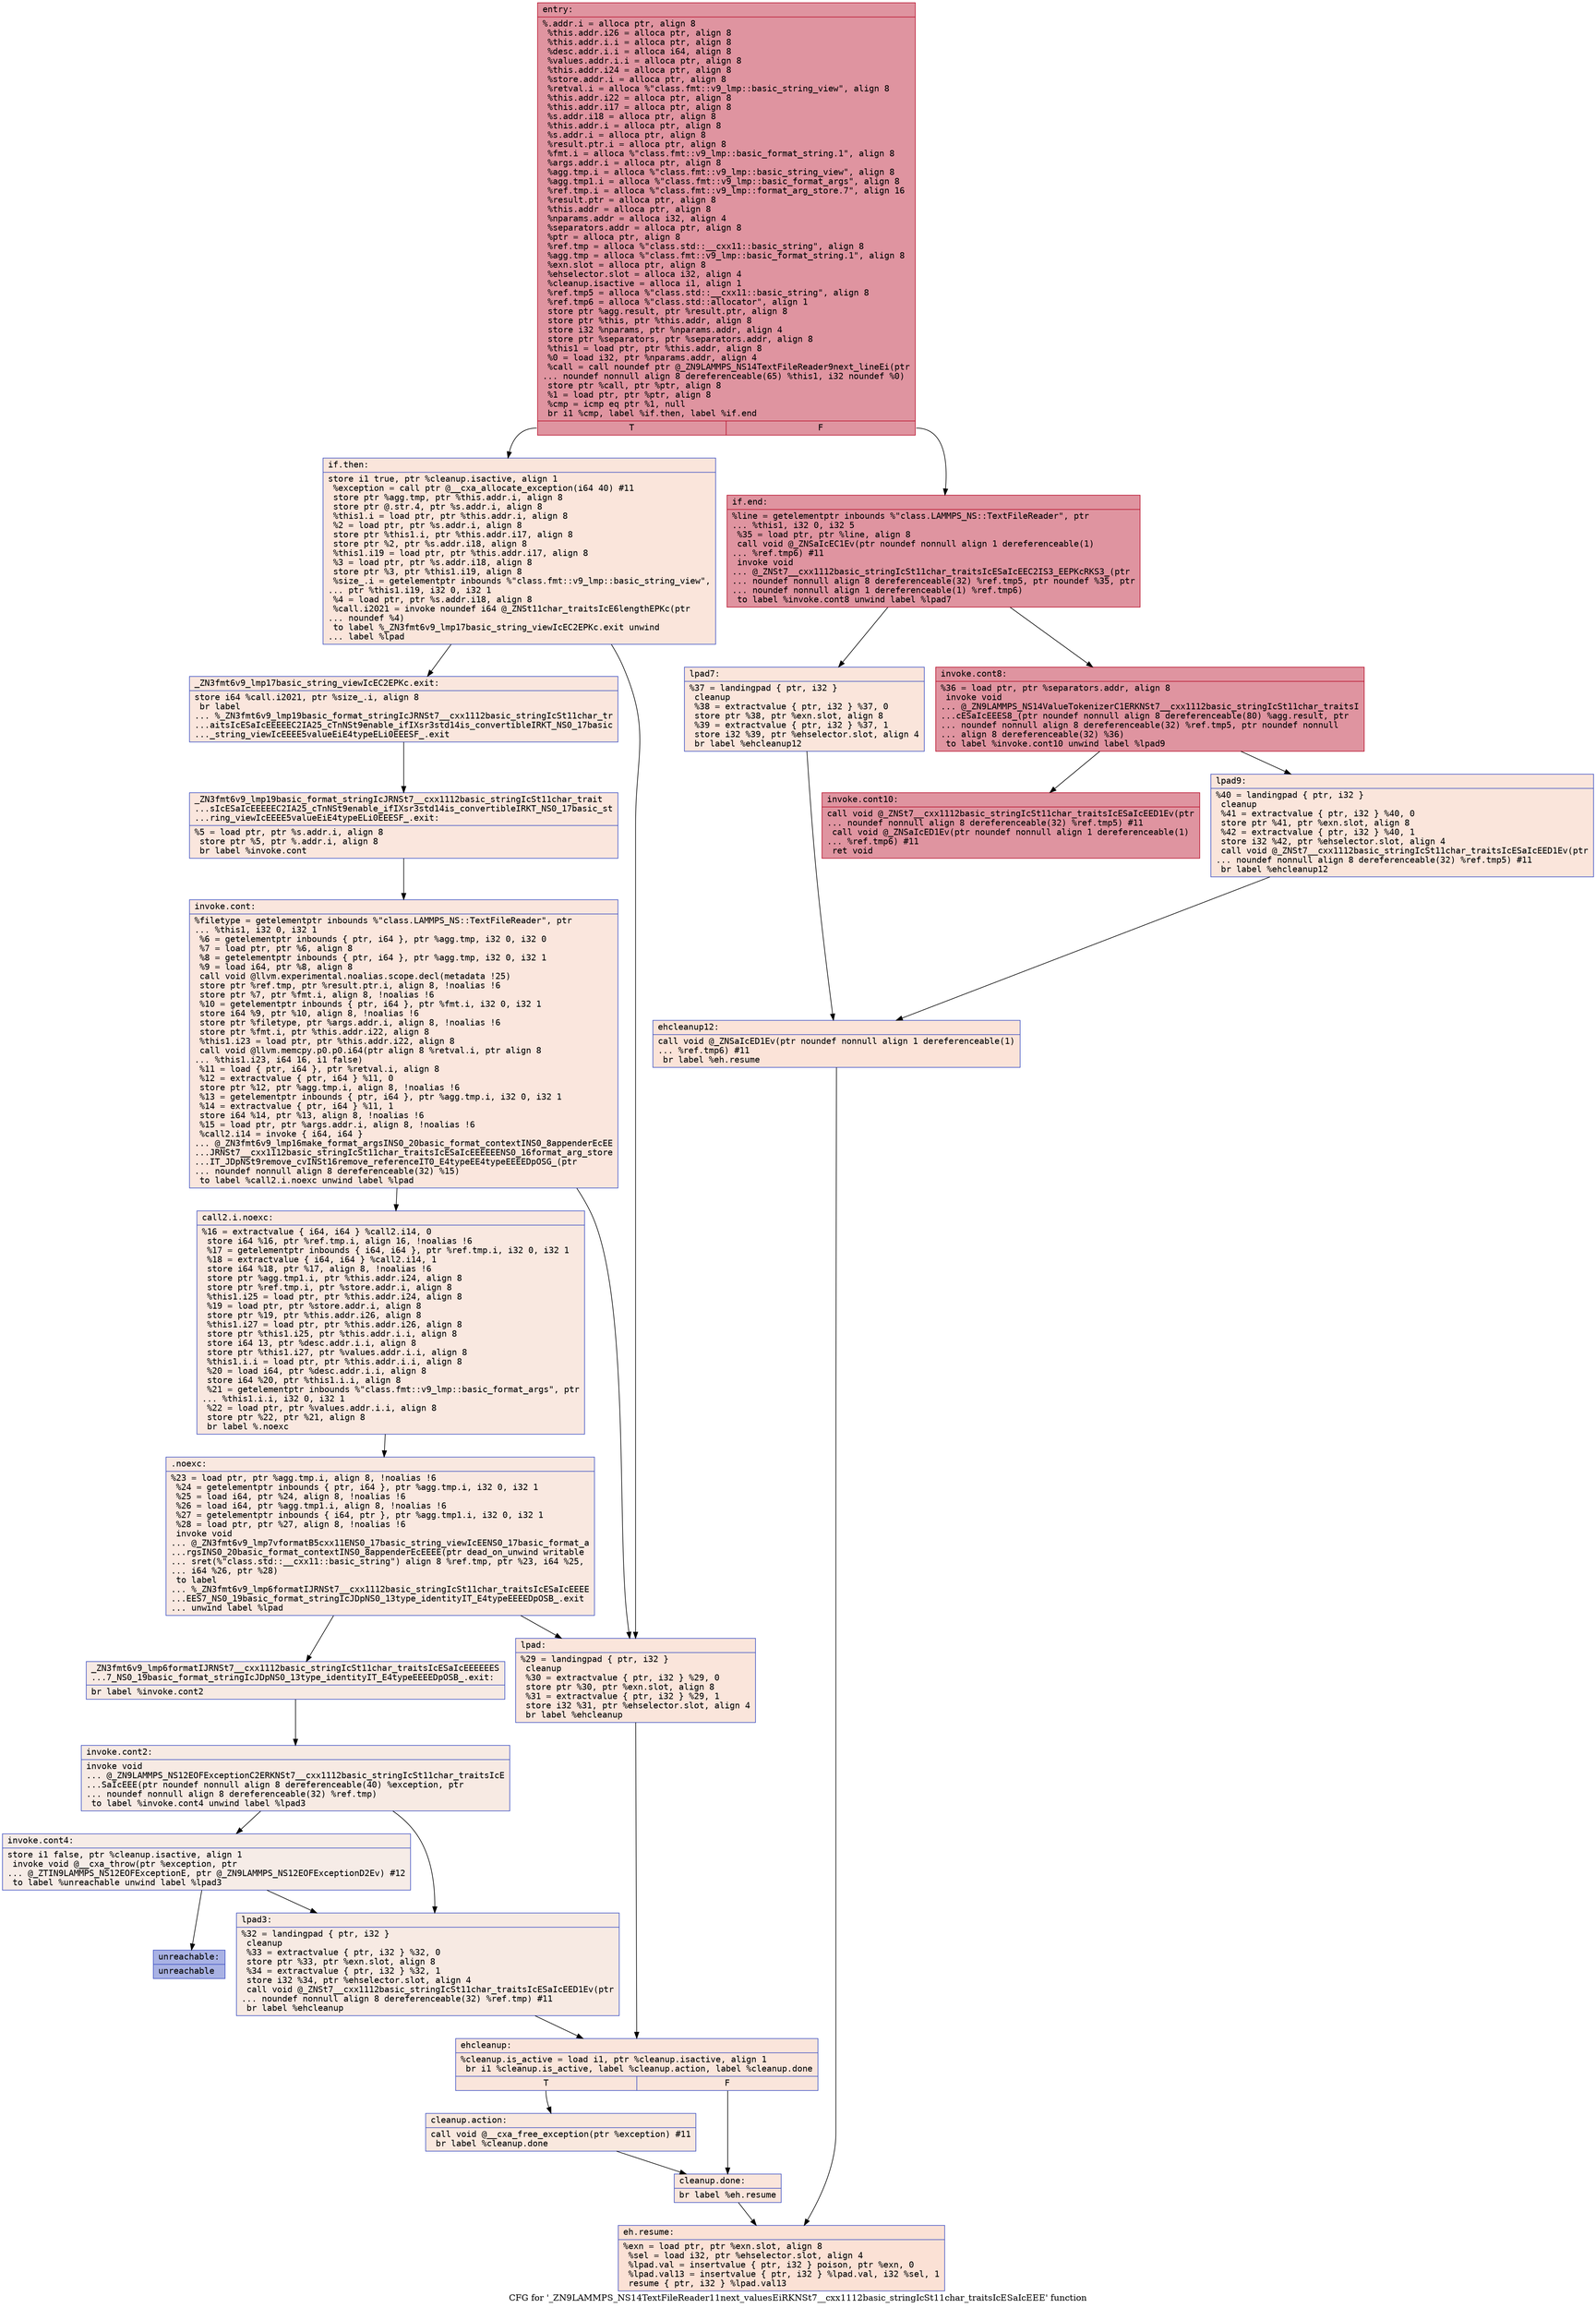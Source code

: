 digraph "CFG for '_ZN9LAMMPS_NS14TextFileReader11next_valuesEiRKNSt7__cxx1112basic_stringIcSt11char_traitsIcESaIcEEE' function" {
	label="CFG for '_ZN9LAMMPS_NS14TextFileReader11next_valuesEiRKNSt7__cxx1112basic_stringIcSt11char_traitsIcESaIcEEE' function";

	Node0x557f5f6c4500 [shape=record,color="#b70d28ff", style=filled, fillcolor="#b70d2870" fontname="Courier",label="{entry:\l|  %.addr.i = alloca ptr, align 8\l  %this.addr.i26 = alloca ptr, align 8\l  %this.addr.i.i = alloca ptr, align 8\l  %desc.addr.i.i = alloca i64, align 8\l  %values.addr.i.i = alloca ptr, align 8\l  %this.addr.i24 = alloca ptr, align 8\l  %store.addr.i = alloca ptr, align 8\l  %retval.i = alloca %\"class.fmt::v9_lmp::basic_string_view\", align 8\l  %this.addr.i22 = alloca ptr, align 8\l  %this.addr.i17 = alloca ptr, align 8\l  %s.addr.i18 = alloca ptr, align 8\l  %this.addr.i = alloca ptr, align 8\l  %s.addr.i = alloca ptr, align 8\l  %result.ptr.i = alloca ptr, align 8\l  %fmt.i = alloca %\"class.fmt::v9_lmp::basic_format_string.1\", align 8\l  %args.addr.i = alloca ptr, align 8\l  %agg.tmp.i = alloca %\"class.fmt::v9_lmp::basic_string_view\", align 8\l  %agg.tmp1.i = alloca %\"class.fmt::v9_lmp::basic_format_args\", align 8\l  %ref.tmp.i = alloca %\"class.fmt::v9_lmp::format_arg_store.7\", align 16\l  %result.ptr = alloca ptr, align 8\l  %this.addr = alloca ptr, align 8\l  %nparams.addr = alloca i32, align 4\l  %separators.addr = alloca ptr, align 8\l  %ptr = alloca ptr, align 8\l  %ref.tmp = alloca %\"class.std::__cxx11::basic_string\", align 8\l  %agg.tmp = alloca %\"class.fmt::v9_lmp::basic_format_string.1\", align 8\l  %exn.slot = alloca ptr, align 8\l  %ehselector.slot = alloca i32, align 4\l  %cleanup.isactive = alloca i1, align 1\l  %ref.tmp5 = alloca %\"class.std::__cxx11::basic_string\", align 8\l  %ref.tmp6 = alloca %\"class.std::allocator\", align 1\l  store ptr %agg.result, ptr %result.ptr, align 8\l  store ptr %this, ptr %this.addr, align 8\l  store i32 %nparams, ptr %nparams.addr, align 4\l  store ptr %separators, ptr %separators.addr, align 8\l  %this1 = load ptr, ptr %this.addr, align 8\l  %0 = load i32, ptr %nparams.addr, align 4\l  %call = call noundef ptr @_ZN9LAMMPS_NS14TextFileReader9next_lineEi(ptr\l... noundef nonnull align 8 dereferenceable(65) %this1, i32 noundef %0)\l  store ptr %call, ptr %ptr, align 8\l  %1 = load ptr, ptr %ptr, align 8\l  %cmp = icmp eq ptr %1, null\l  br i1 %cmp, label %if.then, label %if.end\l|{<s0>T|<s1>F}}"];
	Node0x557f5f6c4500:s0 -> Node0x557f5f6c6450[tooltip="entry -> if.then\nProbability 0.00%" ];
	Node0x557f5f6c4500:s1 -> Node0x557f5f6c64c0[tooltip="entry -> if.end\nProbability 100.00%" ];
	Node0x557f5f6c6450 [shape=record,color="#3d50c3ff", style=filled, fillcolor="#f4c5ad70" fontname="Courier",label="{if.then:\l|  store i1 true, ptr %cleanup.isactive, align 1\l  %exception = call ptr @__cxa_allocate_exception(i64 40) #11\l  store ptr %agg.tmp, ptr %this.addr.i, align 8\l  store ptr @.str.4, ptr %s.addr.i, align 8\l  %this1.i = load ptr, ptr %this.addr.i, align 8\l  %2 = load ptr, ptr %s.addr.i, align 8\l  store ptr %this1.i, ptr %this.addr.i17, align 8\l  store ptr %2, ptr %s.addr.i18, align 8\l  %this1.i19 = load ptr, ptr %this.addr.i17, align 8\l  %3 = load ptr, ptr %s.addr.i18, align 8\l  store ptr %3, ptr %this1.i19, align 8\l  %size_.i = getelementptr inbounds %\"class.fmt::v9_lmp::basic_string_view\",\l... ptr %this1.i19, i32 0, i32 1\l  %4 = load ptr, ptr %s.addr.i18, align 8\l  %call.i2021 = invoke noundef i64 @_ZNSt11char_traitsIcE6lengthEPKc(ptr\l... noundef %4)\l          to label %_ZN3fmt6v9_lmp17basic_string_viewIcEC2EPKc.exit unwind\l... label %lpad\l}"];
	Node0x557f5f6c6450 -> Node0x557f5f6c6e60[tooltip="if.then -> _ZN3fmt6v9_lmp17basic_string_viewIcEC2EPKc.exit\nProbability 50.00%" ];
	Node0x557f5f6c6450 -> Node0x557f5f6c6f00[tooltip="if.then -> lpad\nProbability 50.00%" ];
	Node0x557f5f6c6e60 [shape=record,color="#3d50c3ff", style=filled, fillcolor="#f3c7b170" fontname="Courier",label="{_ZN3fmt6v9_lmp17basic_string_viewIcEC2EPKc.exit:\l|  store i64 %call.i2021, ptr %size_.i, align 8\l  br label\l... %_ZN3fmt6v9_lmp19basic_format_stringIcJRNSt7__cxx1112basic_stringIcSt11char_tr\l...aitsIcESaIcEEEEEC2IA25_cTnNSt9enable_ifIXsr3std14is_convertibleIRKT_NS0_17basic\l..._string_viewIcEEEE5valueEiE4typeELi0EEESF_.exit\l}"];
	Node0x557f5f6c6e60 -> Node0x557f5f6c70f0[tooltip="_ZN3fmt6v9_lmp17basic_string_viewIcEC2EPKc.exit -> _ZN3fmt6v9_lmp19basic_format_stringIcJRNSt7__cxx1112basic_stringIcSt11char_traitsIcESaIcEEEEEC2IA25_cTnNSt9enable_ifIXsr3std14is_convertibleIRKT_NS0_17basic_string_viewIcEEEE5valueEiE4typeELi0EEESF_.exit\nProbability 100.00%" ];
	Node0x557f5f6c70f0 [shape=record,color="#3d50c3ff", style=filled, fillcolor="#f3c7b170" fontname="Courier",label="{_ZN3fmt6v9_lmp19basic_format_stringIcJRNSt7__cxx1112basic_stringIcSt11char_trait\l...sIcESaIcEEEEEC2IA25_cTnNSt9enable_ifIXsr3std14is_convertibleIRKT_NS0_17basic_st\l...ring_viewIcEEEE5valueEiE4typeELi0EEESF_.exit:\l|  %5 = load ptr, ptr %s.addr.i, align 8\l  store ptr %5, ptr %.addr.i, align 8\l  br label %invoke.cont\l}"];
	Node0x557f5f6c70f0 -> Node0x557f5f6c18a0[tooltip="_ZN3fmt6v9_lmp19basic_format_stringIcJRNSt7__cxx1112basic_stringIcSt11char_traitsIcESaIcEEEEEC2IA25_cTnNSt9enable_ifIXsr3std14is_convertibleIRKT_NS0_17basic_string_viewIcEEEE5valueEiE4typeELi0EEESF_.exit -> invoke.cont\nProbability 100.00%" ];
	Node0x557f5f6c18a0 [shape=record,color="#3d50c3ff", style=filled, fillcolor="#f3c7b170" fontname="Courier",label="{invoke.cont:\l|  %filetype = getelementptr inbounds %\"class.LAMMPS_NS::TextFileReader\", ptr\l... %this1, i32 0, i32 1\l  %6 = getelementptr inbounds \{ ptr, i64 \}, ptr %agg.tmp, i32 0, i32 0\l  %7 = load ptr, ptr %6, align 8\l  %8 = getelementptr inbounds \{ ptr, i64 \}, ptr %agg.tmp, i32 0, i32 1\l  %9 = load i64, ptr %8, align 8\l  call void @llvm.experimental.noalias.scope.decl(metadata !25)\l  store ptr %ref.tmp, ptr %result.ptr.i, align 8, !noalias !6\l  store ptr %7, ptr %fmt.i, align 8, !noalias !6\l  %10 = getelementptr inbounds \{ ptr, i64 \}, ptr %fmt.i, i32 0, i32 1\l  store i64 %9, ptr %10, align 8, !noalias !6\l  store ptr %filetype, ptr %args.addr.i, align 8, !noalias !6\l  store ptr %fmt.i, ptr %this.addr.i22, align 8\l  %this1.i23 = load ptr, ptr %this.addr.i22, align 8\l  call void @llvm.memcpy.p0.p0.i64(ptr align 8 %retval.i, ptr align 8\l... %this1.i23, i64 16, i1 false)\l  %11 = load \{ ptr, i64 \}, ptr %retval.i, align 8\l  %12 = extractvalue \{ ptr, i64 \} %11, 0\l  store ptr %12, ptr %agg.tmp.i, align 8, !noalias !6\l  %13 = getelementptr inbounds \{ ptr, i64 \}, ptr %agg.tmp.i, i32 0, i32 1\l  %14 = extractvalue \{ ptr, i64 \} %11, 1\l  store i64 %14, ptr %13, align 8, !noalias !6\l  %15 = load ptr, ptr %args.addr.i, align 8, !noalias !6\l  %call2.i14 = invoke \{ i64, i64 \}\l... @_ZN3fmt6v9_lmp16make_format_argsINS0_20basic_format_contextINS0_8appenderEcEE\l...JRNSt7__cxx1112basic_stringIcSt11char_traitsIcESaIcEEEEEENS0_16format_arg_store\l...IT_JDpNSt9remove_cvINSt16remove_referenceIT0_E4typeEE4typeEEEEDpOSG_(ptr\l... noundef nonnull align 8 dereferenceable(32) %15)\l          to label %call2.i.noexc unwind label %lpad\l}"];
	Node0x557f5f6c18a0 -> Node0x557f5f6c8cf0[tooltip="invoke.cont -> call2.i.noexc\nProbability 50.00%" ];
	Node0x557f5f6c18a0 -> Node0x557f5f6c6f00[tooltip="invoke.cont -> lpad\nProbability 50.00%" ];
	Node0x557f5f6c8cf0 [shape=record,color="#3d50c3ff", style=filled, fillcolor="#f1ccb870" fontname="Courier",label="{call2.i.noexc:\l|  %16 = extractvalue \{ i64, i64 \} %call2.i14, 0\l  store i64 %16, ptr %ref.tmp.i, align 16, !noalias !6\l  %17 = getelementptr inbounds \{ i64, i64 \}, ptr %ref.tmp.i, i32 0, i32 1\l  %18 = extractvalue \{ i64, i64 \} %call2.i14, 1\l  store i64 %18, ptr %17, align 8, !noalias !6\l  store ptr %agg.tmp1.i, ptr %this.addr.i24, align 8\l  store ptr %ref.tmp.i, ptr %store.addr.i, align 8\l  %this1.i25 = load ptr, ptr %this.addr.i24, align 8\l  %19 = load ptr, ptr %store.addr.i, align 8\l  store ptr %19, ptr %this.addr.i26, align 8\l  %this1.i27 = load ptr, ptr %this.addr.i26, align 8\l  store ptr %this1.i25, ptr %this.addr.i.i, align 8\l  store i64 13, ptr %desc.addr.i.i, align 8\l  store ptr %this1.i27, ptr %values.addr.i.i, align 8\l  %this1.i.i = load ptr, ptr %this.addr.i.i, align 8\l  %20 = load i64, ptr %desc.addr.i.i, align 8\l  store i64 %20, ptr %this1.i.i, align 8\l  %21 = getelementptr inbounds %\"class.fmt::v9_lmp::basic_format_args\", ptr\l... %this1.i.i, i32 0, i32 1\l  %22 = load ptr, ptr %values.addr.i.i, align 8\l  store ptr %22, ptr %21, align 8\l  br label %.noexc\l}"];
	Node0x557f5f6c8cf0 -> Node0x557f5f6c9b20[tooltip="call2.i.noexc -> .noexc\nProbability 100.00%" ];
	Node0x557f5f6c9b20 [shape=record,color="#3d50c3ff", style=filled, fillcolor="#f1ccb870" fontname="Courier",label="{.noexc:\l|  %23 = load ptr, ptr %agg.tmp.i, align 8, !noalias !6\l  %24 = getelementptr inbounds \{ ptr, i64 \}, ptr %agg.tmp.i, i32 0, i32 1\l  %25 = load i64, ptr %24, align 8, !noalias !6\l  %26 = load i64, ptr %agg.tmp1.i, align 8, !noalias !6\l  %27 = getelementptr inbounds \{ i64, ptr \}, ptr %agg.tmp1.i, i32 0, i32 1\l  %28 = load ptr, ptr %27, align 8, !noalias !6\l  invoke void\l... @_ZN3fmt6v9_lmp7vformatB5cxx11ENS0_17basic_string_viewIcEENS0_17basic_format_a\l...rgsINS0_20basic_format_contextINS0_8appenderEcEEEE(ptr dead_on_unwind writable\l... sret(%\"class.std::__cxx11::basic_string\") align 8 %ref.tmp, ptr %23, i64 %25,\l... i64 %26, ptr %28)\l          to label\l... %_ZN3fmt6v9_lmp6formatIJRNSt7__cxx1112basic_stringIcSt11char_traitsIcESaIcEEEE\l...EES7_NS0_19basic_format_stringIcJDpNS0_13type_identityIT_E4typeEEEEDpOSB_.exit\l... unwind label %lpad\l}"];
	Node0x557f5f6c9b20 -> Node0x557f5f6ca0a0[tooltip=".noexc -> _ZN3fmt6v9_lmp6formatIJRNSt7__cxx1112basic_stringIcSt11char_traitsIcESaIcEEEEEES7_NS0_19basic_format_stringIcJDpNS0_13type_identityIT_E4typeEEEEDpOSB_.exit\nProbability 50.00%" ];
	Node0x557f5f6c9b20 -> Node0x557f5f6c6f00[tooltip=".noexc -> lpad\nProbability 50.00%" ];
	Node0x557f5f6ca0a0 [shape=record,color="#3d50c3ff", style=filled, fillcolor="#eed0c070" fontname="Courier",label="{_ZN3fmt6v9_lmp6formatIJRNSt7__cxx1112basic_stringIcSt11char_traitsIcESaIcEEEEEES\l...7_NS0_19basic_format_stringIcJDpNS0_13type_identityIT_E4typeEEEEDpOSB_.exit:\l|  br label %invoke.cont2\l}"];
	Node0x557f5f6ca0a0 -> Node0x557f5f6ca570[tooltip="_ZN3fmt6v9_lmp6formatIJRNSt7__cxx1112basic_stringIcSt11char_traitsIcESaIcEEEEEES7_NS0_19basic_format_stringIcJDpNS0_13type_identityIT_E4typeEEEEDpOSB_.exit -> invoke.cont2\nProbability 100.00%" ];
	Node0x557f5f6ca570 [shape=record,color="#3d50c3ff", style=filled, fillcolor="#eed0c070" fontname="Courier",label="{invoke.cont2:\l|  invoke void\l... @_ZN9LAMMPS_NS12EOFExceptionC2ERKNSt7__cxx1112basic_stringIcSt11char_traitsIcE\l...SaIcEEE(ptr noundef nonnull align 8 dereferenceable(40) %exception, ptr\l... noundef nonnull align 8 dereferenceable(32) %ref.tmp)\l          to label %invoke.cont4 unwind label %lpad3\l}"];
	Node0x557f5f6ca570 -> Node0x557f5f6ca630[tooltip="invoke.cont2 -> invoke.cont4\nProbability 50.00%" ];
	Node0x557f5f6ca570 -> Node0x557f5f6ca6b0[tooltip="invoke.cont2 -> lpad3\nProbability 50.00%" ];
	Node0x557f5f6ca630 [shape=record,color="#3d50c3ff", style=filled, fillcolor="#ead5c970" fontname="Courier",label="{invoke.cont4:\l|  store i1 false, ptr %cleanup.isactive, align 1\l  invoke void @__cxa_throw(ptr %exception, ptr\l... @_ZTIN9LAMMPS_NS12EOFExceptionE, ptr @_ZN9LAMMPS_NS12EOFExceptionD2Ev) #12\l          to label %unreachable unwind label %lpad3\l}"];
	Node0x557f5f6ca630 -> Node0x557f5f6ca970[tooltip="invoke.cont4 -> unreachable\nProbability 0.00%" ];
	Node0x557f5f6ca630 -> Node0x557f5f6ca6b0[tooltip="invoke.cont4 -> lpad3\nProbability 100.00%" ];
	Node0x557f5f6c6f00 [shape=record,color="#3d50c3ff", style=filled, fillcolor="#f4c5ad70" fontname="Courier",label="{lpad:\l|  %29 = landingpad \{ ptr, i32 \}\l          cleanup\l  %30 = extractvalue \{ ptr, i32 \} %29, 0\l  store ptr %30, ptr %exn.slot, align 8\l  %31 = extractvalue \{ ptr, i32 \} %29, 1\l  store i32 %31, ptr %ehselector.slot, align 4\l  br label %ehcleanup\l}"];
	Node0x557f5f6c6f00 -> Node0x557f5f6cac90[tooltip="lpad -> ehcleanup\nProbability 100.00%" ];
	Node0x557f5f6ca6b0 [shape=record,color="#3d50c3ff", style=filled, fillcolor="#eed0c070" fontname="Courier",label="{lpad3:\l|  %32 = landingpad \{ ptr, i32 \}\l          cleanup\l  %33 = extractvalue \{ ptr, i32 \} %32, 0\l  store ptr %33, ptr %exn.slot, align 8\l  %34 = extractvalue \{ ptr, i32 \} %32, 1\l  store i32 %34, ptr %ehselector.slot, align 4\l  call void @_ZNSt7__cxx1112basic_stringIcSt11char_traitsIcESaIcEED1Ev(ptr\l... noundef nonnull align 8 dereferenceable(32) %ref.tmp) #11\l  br label %ehcleanup\l}"];
	Node0x557f5f6ca6b0 -> Node0x557f5f6cac90[tooltip="lpad3 -> ehcleanup\nProbability 100.00%" ];
	Node0x557f5f6cac90 [shape=record,color="#3d50c3ff", style=filled, fillcolor="#f4c5ad70" fontname="Courier",label="{ehcleanup:\l|  %cleanup.is_active = load i1, ptr %cleanup.isactive, align 1\l  br i1 %cleanup.is_active, label %cleanup.action, label %cleanup.done\l|{<s0>T|<s1>F}}"];
	Node0x557f5f6cac90:s0 -> Node0x557f5f6cafe0[tooltip="ehcleanup -> cleanup.action\nProbability 50.00%" ];
	Node0x557f5f6cac90:s1 -> Node0x557f5f6cb2e0[tooltip="ehcleanup -> cleanup.done\nProbability 50.00%" ];
	Node0x557f5f6cafe0 [shape=record,color="#3d50c3ff", style=filled, fillcolor="#f2cab570" fontname="Courier",label="{cleanup.action:\l|  call void @__cxa_free_exception(ptr %exception) #11\l  br label %cleanup.done\l}"];
	Node0x557f5f6cafe0 -> Node0x557f5f6cb2e0[tooltip="cleanup.action -> cleanup.done\nProbability 100.00%" ];
	Node0x557f5f6cb2e0 [shape=record,color="#3d50c3ff", style=filled, fillcolor="#f4c5ad70" fontname="Courier",label="{cleanup.done:\l|  br label %eh.resume\l}"];
	Node0x557f5f6cb2e0 -> Node0x557f5f6cb4e0[tooltip="cleanup.done -> eh.resume\nProbability 100.00%" ];
	Node0x557f5f6c64c0 [shape=record,color="#b70d28ff", style=filled, fillcolor="#b70d2870" fontname="Courier",label="{if.end:\l|  %line = getelementptr inbounds %\"class.LAMMPS_NS::TextFileReader\", ptr\l... %this1, i32 0, i32 5\l  %35 = load ptr, ptr %line, align 8\l  call void @_ZNSaIcEC1Ev(ptr noundef nonnull align 1 dereferenceable(1)\l... %ref.tmp6) #11\l  invoke void\l... @_ZNSt7__cxx1112basic_stringIcSt11char_traitsIcESaIcEEC2IS3_EEPKcRKS3_(ptr\l... noundef nonnull align 8 dereferenceable(32) %ref.tmp5, ptr noundef %35, ptr\l... noundef nonnull align 1 dereferenceable(1) %ref.tmp6)\l          to label %invoke.cont8 unwind label %lpad7\l}"];
	Node0x557f5f6c64c0 -> Node0x557f5f6cb860[tooltip="if.end -> invoke.cont8\nProbability 100.00%" ];
	Node0x557f5f6c64c0 -> Node0x557f5f6cb8b0[tooltip="if.end -> lpad7\nProbability 0.00%" ];
	Node0x557f5f6cb860 [shape=record,color="#b70d28ff", style=filled, fillcolor="#b70d2870" fontname="Courier",label="{invoke.cont8:\l|  %36 = load ptr, ptr %separators.addr, align 8\l  invoke void\l... @_ZN9LAMMPS_NS14ValueTokenizerC1ERKNSt7__cxx1112basic_stringIcSt11char_traitsI\l...cESaIcEEES8_(ptr noundef nonnull align 8 dereferenceable(80) %agg.result, ptr\l... noundef nonnull align 8 dereferenceable(32) %ref.tmp5, ptr noundef nonnull\l... align 8 dereferenceable(32) %36)\l          to label %invoke.cont10 unwind label %lpad9\l}"];
	Node0x557f5f6cb860 -> Node0x557f5f6cb810[tooltip="invoke.cont8 -> invoke.cont10\nProbability 100.00%" ];
	Node0x557f5f6cb860 -> Node0x557f5f6cbbd0[tooltip="invoke.cont8 -> lpad9\nProbability 0.00%" ];
	Node0x557f5f6cb810 [shape=record,color="#b70d28ff", style=filled, fillcolor="#b70d2870" fontname="Courier",label="{invoke.cont10:\l|  call void @_ZNSt7__cxx1112basic_stringIcSt11char_traitsIcESaIcEED1Ev(ptr\l... noundef nonnull align 8 dereferenceable(32) %ref.tmp5) #11\l  call void @_ZNSaIcED1Ev(ptr noundef nonnull align 1 dereferenceable(1)\l... %ref.tmp6) #11\l  ret void\l}"];
	Node0x557f5f6cb8b0 [shape=record,color="#3d50c3ff", style=filled, fillcolor="#f4c5ad70" fontname="Courier",label="{lpad7:\l|  %37 = landingpad \{ ptr, i32 \}\l          cleanup\l  %38 = extractvalue \{ ptr, i32 \} %37, 0\l  store ptr %38, ptr %exn.slot, align 8\l  %39 = extractvalue \{ ptr, i32 \} %37, 1\l  store i32 %39, ptr %ehselector.slot, align 4\l  br label %ehcleanup12\l}"];
	Node0x557f5f6cb8b0 -> Node0x557f5f6cc360[tooltip="lpad7 -> ehcleanup12\nProbability 100.00%" ];
	Node0x557f5f6cbbd0 [shape=record,color="#3d50c3ff", style=filled, fillcolor="#f4c5ad70" fontname="Courier",label="{lpad9:\l|  %40 = landingpad \{ ptr, i32 \}\l          cleanup\l  %41 = extractvalue \{ ptr, i32 \} %40, 0\l  store ptr %41, ptr %exn.slot, align 8\l  %42 = extractvalue \{ ptr, i32 \} %40, 1\l  store i32 %42, ptr %ehselector.slot, align 4\l  call void @_ZNSt7__cxx1112basic_stringIcSt11char_traitsIcESaIcEED1Ev(ptr\l... noundef nonnull align 8 dereferenceable(32) %ref.tmp5) #11\l  br label %ehcleanup12\l}"];
	Node0x557f5f6cbbd0 -> Node0x557f5f6cc360[tooltip="lpad9 -> ehcleanup12\nProbability 100.00%" ];
	Node0x557f5f6cc360 [shape=record,color="#3d50c3ff", style=filled, fillcolor="#f6bfa670" fontname="Courier",label="{ehcleanup12:\l|  call void @_ZNSaIcED1Ev(ptr noundef nonnull align 1 dereferenceable(1)\l... %ref.tmp6) #11\l  br label %eh.resume\l}"];
	Node0x557f5f6cc360 -> Node0x557f5f6cb4e0[tooltip="ehcleanup12 -> eh.resume\nProbability 100.00%" ];
	Node0x557f5f6cb4e0 [shape=record,color="#3d50c3ff", style=filled, fillcolor="#f7bca170" fontname="Courier",label="{eh.resume:\l|  %exn = load ptr, ptr %exn.slot, align 8\l  %sel = load i32, ptr %ehselector.slot, align 4\l  %lpad.val = insertvalue \{ ptr, i32 \} poison, ptr %exn, 0\l  %lpad.val13 = insertvalue \{ ptr, i32 \} %lpad.val, i32 %sel, 1\l  resume \{ ptr, i32 \} %lpad.val13\l}"];
	Node0x557f5f6ca970 [shape=record,color="#3d50c3ff", style=filled, fillcolor="#3d50c370" fontname="Courier",label="{unreachable:\l|  unreachable\l}"];
}
